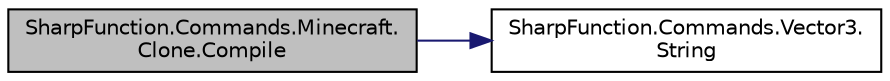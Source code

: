 digraph "SharpFunction.Commands.Minecraft.Clone.Compile"
{
 // LATEX_PDF_SIZE
  edge [fontname="Helvetica",fontsize="10",labelfontname="Helvetica",labelfontsize="10"];
  node [fontname="Helvetica",fontsize="10",shape=record];
  rankdir="LR";
  Node1 [label="SharpFunction.Commands.Minecraft.\lClone.Compile",height=0.2,width=0.4,color="black", fillcolor="grey75", style="filled", fontcolor="black",tooltip="Compiles clone command"];
  Node1 -> Node2 [color="midnightblue",fontsize="10",style="solid",fontname="Helvetica"];
  Node2 [label="SharpFunction.Commands.Vector3.\lString",height=0.2,width=0.4,color="black", fillcolor="white", style="filled",URL="$struct_sharp_function_1_1_commands_1_1_vector3.html#ac43e3997e7018e3961b6ae11e66c2816",tooltip="Coverts Position to game coordinates"];
}
